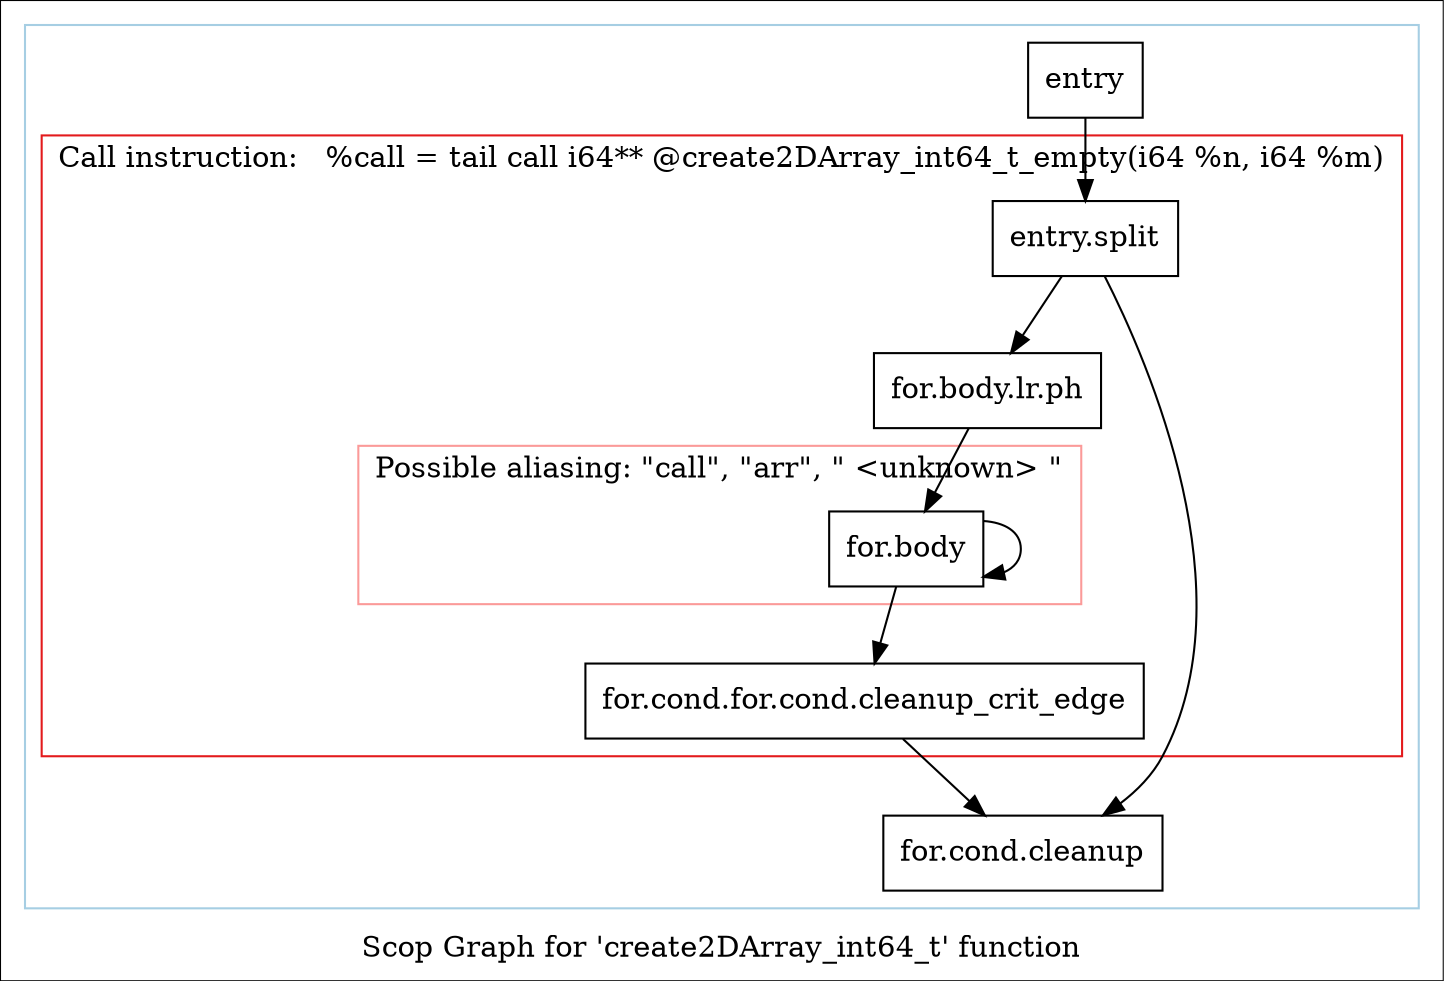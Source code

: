 digraph "Scop Graph for 'create2DArray_int64_t' function" {
	label="Scop Graph for 'create2DArray_int64_t' function";

	Node0xd3a64c0 [shape=record,label="{entry}"];
	Node0xd3a64c0 -> Node0xd3bd810;
	Node0xd3bd810 [shape=record,label="{entry.split}"];
	Node0xd3bd810 -> Node0xd3ba370;
	Node0xd3bd810 -> Node0xd40ec00;
	Node0xd3ba370 [shape=record,label="{for.cond.cleanup}"];
	Node0xd40ec00 [shape=record,label="{for.body.lr.ph}"];
	Node0xd40ec00 -> Node0xd3d66d0;
	Node0xd3d66d0 [shape=record,label="{for.body}"];
	Node0xd3d66d0 -> Node0xd3d66d0[constraint=false];
	Node0xd3d66d0 -> Node0xd399130;
	Node0xd399130 [shape=record,label="{for.cond.for.cond.cleanup_crit_edge}"];
	Node0xd399130 -> Node0xd3ba370;
	colorscheme = "paired12"
        subgraph cluster_0xd3c7120 {
          label = "";
          style = solid;
          color = 1
          subgraph cluster_0xd3c7b70 {
            label = "Call instruction:   %call = tail call i64** @create2DArray_int64_t_empty(i64 %n, i64 %m)";
            style = solid;
            color = 6
            subgraph cluster_0xd3fc660 {
              label = "Possible aliasing: \"call\", \"arr\", \" <unknown> \"";
              style = solid;
              color = 5
              Node0xd3d66d0;
            }
            Node0xd3bd810;
            Node0xd40ec00;
            Node0xd399130;
          }
          Node0xd3a64c0;
          Node0xd3ba370;
        }
}
